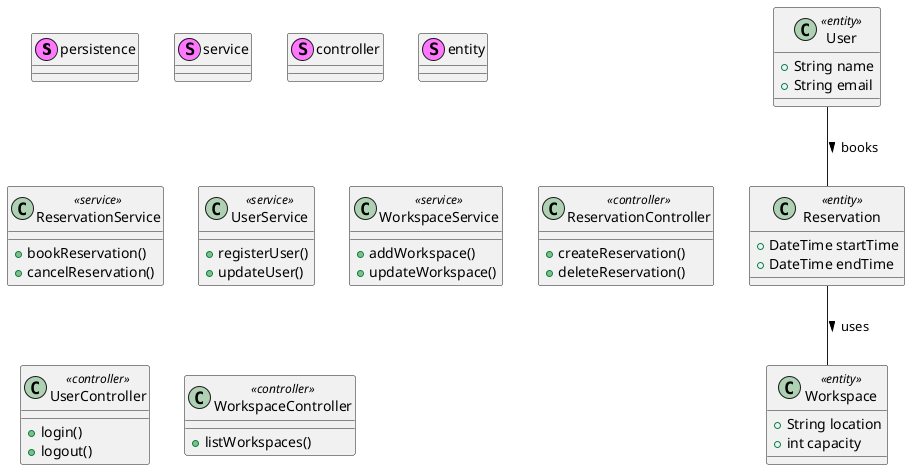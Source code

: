 @startuml
' Define stereotypes
stereotype persistence
stereotype service
stereotype controller
stereotype entity

' Apply stereotypes to classes
class User {
    +String name
    +String email
}
class Reservation {
    +DateTime startTime
    +DateTime endTime
}
class Workspace {
    +String location
    +int capacity
}

User -- Reservation : books >
Reservation -- Workspace : uses >

User <<entity>>
Reservation <<entity>>
Workspace <<entity>>

class ReservationService {
    +bookReservation()
    +cancelReservation()
}
class UserService {
    +registerUser()
    +updateUser()
}
class WorkspaceService {
    +addWorkspace()
    +updateWorkspace()
}

ReservationService <<service>>
UserService <<service>>
WorkspaceService <<service>>

class ReservationController {
    +createReservation()
    +deleteReservation()
}
class UserController {
    +login()
    +logout()
}
class WorkspaceController {
    +listWorkspaces()
}

ReservationController <<controller>>
UserController <<controller>>
WorkspaceController <<controller>>
@enduml

' @startuml
' ' Define stereotypes
' stereotype persistence
' stereotype service
' stereotype controller
' stereotype entity

' ' Entity classes with more attributes and methods
' class User {
'     +String name
'     +String email
'     +String telephoneNumber
'     +String password
'     +Boolean isVerified
'     +getSignedJwtToken(): String
'     +matchPassword(password: String): Boolean
' }
' User <<entity>>

' class Reservation {
'     +Date date
'     +String startTime
'     +String endTime
'     +String status
' }
' Reservation <<entity>>

' class Workspace {
'     +String name
'     +String address
'     +Integer capacity
'     +String openingTime
'     +String closingTime
' }
' Workspace <<entity>>

' ' Controller classes with enhanced method details
' class ReservationController {
'     +createReservation(reservationDetails)
'     +deleteReservation(reservationId)
'     +updateReservation(reservationId, reservationDetails)
'     +getReservation(reservationId)
' }
' ReservationController <<controller>>

' class UserController {
'     +login(credentials)
'     +logout()
'     +registerUser(userDetails)
'     +updateUser(userId, userDetails)
'     +deleteUser(userId)
' }
' UserController <<controller>>

' class WorkspaceController {
'     +listWorkspaces()
'     +addWorkspace(workspaceDetails)
'     +updateWorkspace(workspaceId, workspaceDetails)
'     +deleteWorkspace(workspaceId)
' }
' WorkspaceController <<controller>>

' ' Relationships with cardinalities
' User "1" -- "*" Reservation : books >
' Reservation "*" -- "1" Workspace : uses >
' @enduml
